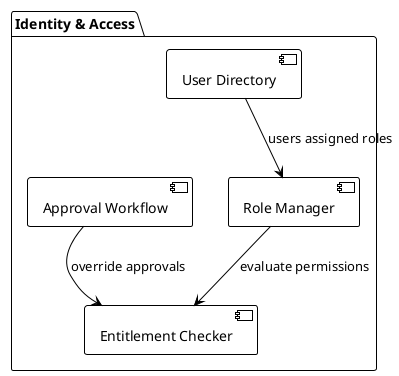@startuml IAMComponents
!theme plain

package "Identity & Access" {
  [User Directory] as UD
  [Role Manager] as RM
  [Entitlement Checker] as EC
  [Approval Workflow] as AW
}

UD --> RM : users assigned roles
RM --> EC : evaluate permissions
AW --> EC : override approvals
@enduml